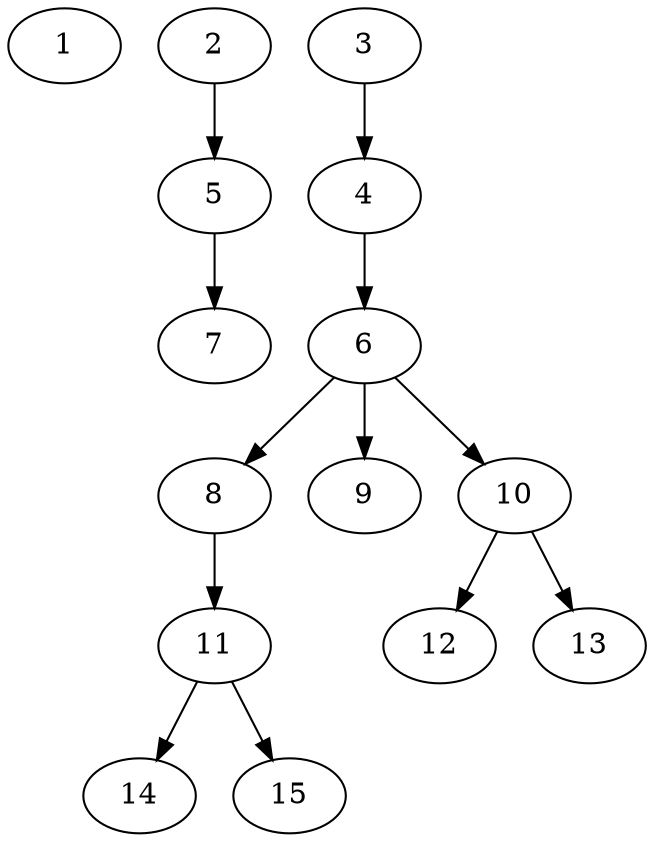 // DAG automatically generated by daggen at Thu Oct  3 13:59:26 2019
// ./daggen --dot -n 15 --ccr 0.4 --fat 0.5 --regular 0.7 --density 0.5 --mindata 5242880 --maxdata 52428800 
digraph G {
  1 [size="29619200", alpha="0.14", expect_size="11847680"] 
  2 [size="101296640", alpha="0.13", expect_size="40518656"] 
  2 -> 5 [size ="40518656"]
  3 [size="37867520", alpha="0.16", expect_size="15147008"] 
  3 -> 4 [size ="15147008"]
  4 [size="57344000", alpha="0.11", expect_size="22937600"] 
  4 -> 6 [size ="22937600"]
  5 [size="38653440", alpha="0.15", expect_size="15461376"] 
  5 -> 7 [size ="15461376"]
  6 [size="128360960", alpha="0.19", expect_size="51344384"] 
  6 -> 8 [size ="51344384"]
  6 -> 9 [size ="51344384"]
  6 -> 10 [size ="51344384"]
  7 [size="86469120", alpha="0.08", expect_size="34587648"] 
  8 [size="56381440", alpha="0.04", expect_size="22552576"] 
  8 -> 11 [size ="22552576"]
  9 [size="58677760", alpha="0.10", expect_size="23471104"] 
  10 [size="76346880", alpha="0.10", expect_size="30538752"] 
  10 -> 12 [size ="30538752"]
  10 -> 13 [size ="30538752"]
  11 [size="73118720", alpha="0.18", expect_size="29247488"] 
  11 -> 14 [size ="29247488"]
  11 -> 15 [size ="29247488"]
  12 [size="38604800", alpha="0.12", expect_size="15441920"] 
  13 [size="117288960", alpha="0.20", expect_size="46915584"] 
  14 [size="95662080", alpha="0.19", expect_size="38264832"] 
  15 [size="42903040", alpha="0.09", expect_size="17161216"] 
}
